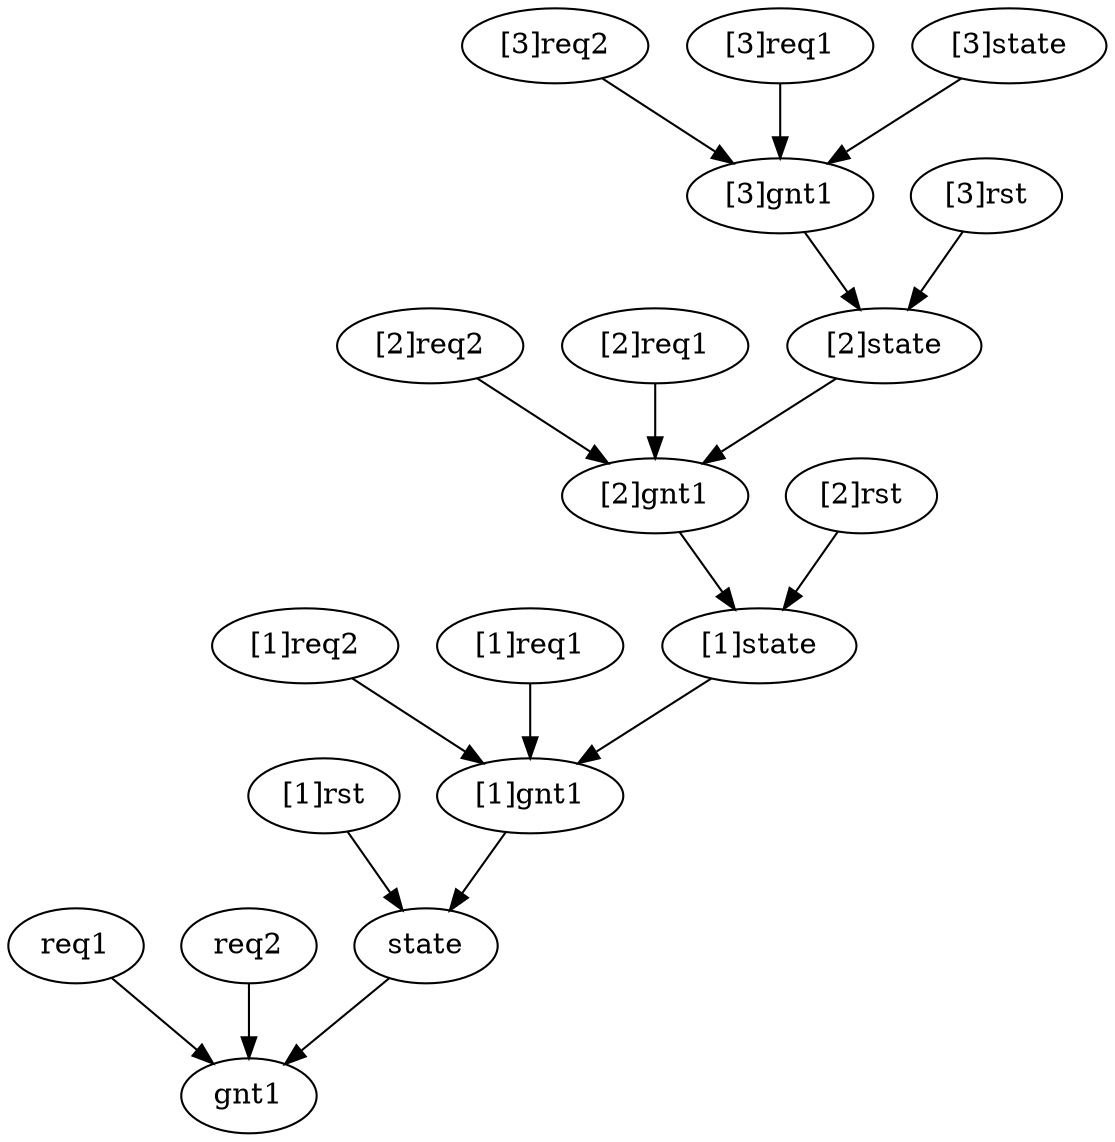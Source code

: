 strict digraph "" {
	"[1]state"	 [complexity=4,
		importance=2.08695606107,
		rank=0.521739015266];
	"[1]gnt1"	 [complexity=3,
		importance=0.913043104462,
		rank=0.304347701487];
	"[1]state" -> "[1]gnt1";
	"[2]req2"	 [complexity=9,
		importance=2.40579647172,
		rank=0.26731071908];
	"[2]gnt1"	 [complexity=6,
		importance=2.30434714517,
		rank=0.384057857529];
	"[2]req2" -> "[2]gnt1";
	"[2]req1"	 [complexity=11,
		importance=4.71014361689,
		rank=0.428194874263];
	"[2]req1" -> "[2]gnt1";
	"[3]gnt1"	 [complexity=9,
		importance=5.08695522659,
		rank=0.565217247399];
	"[2]state"	 [complexity=7,
		importance=4.86956414249,
		rank=0.695652020355];
	"[3]gnt1" -> "[2]state";
	"[1]rst"	 [complexity=2,
		importance=1.49275336726,
		rank=0.746376683629];
	state	 [complexity=1,
		importance=0.695652020355,
		rank=0.695652020355];
	"[1]rst" -> state;
	"[3]rst"	 [complexity=8,
		importance=9.84057761152,
		rank=1.23007220144];
	"[3]rst" -> "[2]state";
	"[3]req2"	 [complexity=12,
		importance=5.18840455314,
		rank=0.432367046095];
	"[3]req2" -> "[3]gnt1";
	req1	 [complexity=5,
		importance=0.536231494761,
		rank=0.107246298952];
	gnt1	 [complexity=0,
		importance=0.217391084106,
		rank=0.0];
	req1 -> gnt1;
	req2	 [complexity=3,
		importance=0.318840410655,
		rank=0.106280136885];
	req2 -> gnt1;
	"[2]gnt1" -> "[1]state";
	state -> gnt1;
	"[2]state" -> "[2]gnt1";
	"[3]req1"	 [complexity=14,
		importance=10.2753597797,
		rank=0.733954269981];
	"[3]req1" -> "[3]gnt1";
	"[1]req2"	 [complexity=6,
		importance=1.01449243101,
		rank=0.169082071835];
	"[1]req2" -> "[1]gnt1";
	"[2]rst"	 [complexity=5,
		importance=4.27536144868,
		rank=0.855072289736];
	"[2]rst" -> "[1]state";
	"[1]req1"	 [complexity=8,
		importance=1.92753553547,
		rank=0.240941941934];
	"[1]req1" -> "[1]gnt1";
	"[1]gnt1" -> state;
	"[3]state"	 [complexity=10,
		importance=10.4347803053,
		rank=1.04347803053];
	"[3]state" -> "[3]gnt1";
}
